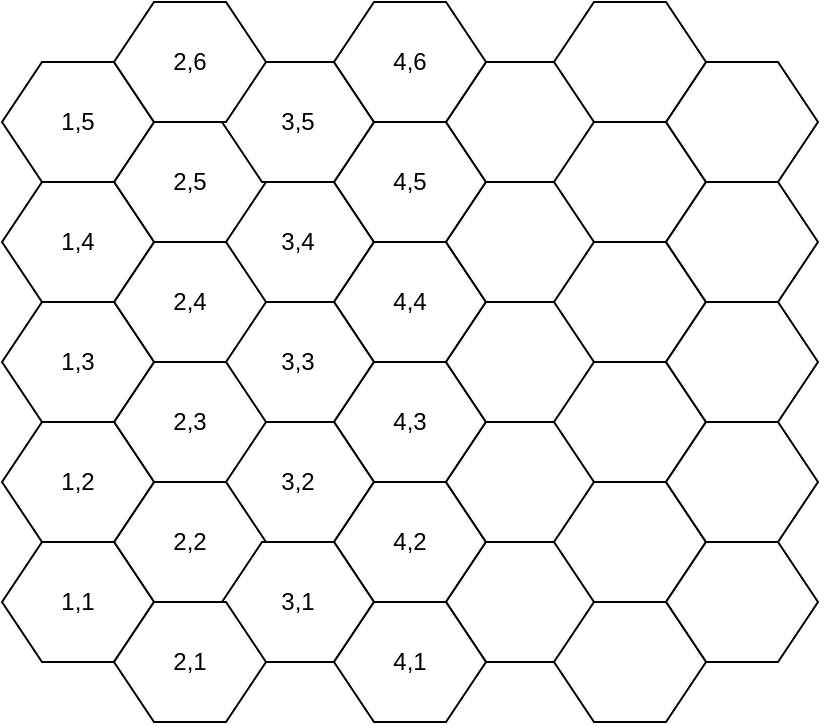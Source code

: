 <mxfile version="24.9.2">
  <diagram name="Страница — 1" id="aLZnV-1wBuhxFmU_OS-z">
    <mxGraphModel dx="996" dy="577" grid="1" gridSize="10" guides="1" tooltips="1" connect="1" arrows="1" fold="1" page="1" pageScale="1" pageWidth="827" pageHeight="1169" math="0" shadow="0">
      <root>
        <mxCell id="0" />
        <mxCell id="1" parent="0" />
        <mxCell id="Lp6CLHAVD0xTL2S5EErS-1" value="3,4" style="shape=hexagon;perimeter=hexagonPerimeter2;whiteSpace=wrap;html=1;fixedSize=1;" vertex="1" parent="1">
          <mxGeometry x="324" y="220" width="76" height="60" as="geometry" />
        </mxCell>
        <mxCell id="Lp6CLHAVD0xTL2S5EErS-2" value="4,5" style="shape=hexagon;perimeter=hexagonPerimeter2;whiteSpace=wrap;html=1;fixedSize=1;" vertex="1" parent="1">
          <mxGeometry x="380" y="190" width="76" height="60" as="geometry" />
        </mxCell>
        <mxCell id="Lp6CLHAVD0xTL2S5EErS-3" value="4,4" style="shape=hexagon;perimeter=hexagonPerimeter2;whiteSpace=wrap;html=1;fixedSize=1;" vertex="1" parent="1">
          <mxGeometry x="380" y="250" width="76" height="60" as="geometry" />
        </mxCell>
        <mxCell id="Lp6CLHAVD0xTL2S5EErS-4" value="3,3" style="shape=hexagon;perimeter=hexagonPerimeter2;whiteSpace=wrap;html=1;fixedSize=1;" vertex="1" parent="1">
          <mxGeometry x="324" y="280" width="76" height="60" as="geometry" />
        </mxCell>
        <mxCell id="Lp6CLHAVD0xTL2S5EErS-5" value="4,3" style="shape=hexagon;perimeter=hexagonPerimeter2;whiteSpace=wrap;html=1;fixedSize=1;" vertex="1" parent="1">
          <mxGeometry x="380" y="310" width="76" height="60" as="geometry" />
        </mxCell>
        <mxCell id="Lp6CLHAVD0xTL2S5EErS-6" value="3,2" style="shape=hexagon;perimeter=hexagonPerimeter2;whiteSpace=wrap;html=1;fixedSize=1;" vertex="1" parent="1">
          <mxGeometry x="324" y="340" width="76" height="60" as="geometry" />
        </mxCell>
        <mxCell id="Lp6CLHAVD0xTL2S5EErS-7" value="4,2" style="shape=hexagon;perimeter=hexagonPerimeter2;whiteSpace=wrap;html=1;fixedSize=1;" vertex="1" parent="1">
          <mxGeometry x="380" y="370" width="76" height="60" as="geometry" />
        </mxCell>
        <mxCell id="Lp6CLHAVD0xTL2S5EErS-8" value="2,4" style="shape=hexagon;perimeter=hexagonPerimeter2;whiteSpace=wrap;html=1;fixedSize=1;" vertex="1" parent="1">
          <mxGeometry x="270" y="250" width="76" height="60" as="geometry" />
        </mxCell>
        <mxCell id="Lp6CLHAVD0xTL2S5EErS-9" value="2,5" style="shape=hexagon;perimeter=hexagonPerimeter2;whiteSpace=wrap;html=1;fixedSize=1;" vertex="1" parent="1">
          <mxGeometry x="270" y="190" width="76" height="60" as="geometry" />
        </mxCell>
        <mxCell id="Lp6CLHAVD0xTL2S5EErS-10" value="3,5" style="shape=hexagon;perimeter=hexagonPerimeter2;whiteSpace=wrap;html=1;fixedSize=1;" vertex="1" parent="1">
          <mxGeometry x="324" y="160" width="76" height="60" as="geometry" />
        </mxCell>
        <mxCell id="Lp6CLHAVD0xTL2S5EErS-11" value="2,3" style="shape=hexagon;perimeter=hexagonPerimeter2;whiteSpace=wrap;html=1;fixedSize=1;" vertex="1" parent="1">
          <mxGeometry x="270" y="310" width="76" height="60" as="geometry" />
        </mxCell>
        <mxCell id="Lp6CLHAVD0xTL2S5EErS-12" value="2,2" style="shape=hexagon;perimeter=hexagonPerimeter2;whiteSpace=wrap;html=1;fixedSize=1;" vertex="1" parent="1">
          <mxGeometry x="270" y="370" width="76" height="60" as="geometry" />
        </mxCell>
        <mxCell id="Lp6CLHAVD0xTL2S5EErS-13" value="3,1" style="shape=hexagon;perimeter=hexagonPerimeter2;whiteSpace=wrap;html=1;fixedSize=1;" vertex="1" parent="1">
          <mxGeometry x="324" y="400" width="76" height="60" as="geometry" />
        </mxCell>
        <mxCell id="Lp6CLHAVD0xTL2S5EErS-14" value="1,2" style="shape=hexagon;perimeter=hexagonPerimeter2;whiteSpace=wrap;html=1;fixedSize=1;" vertex="1" parent="1">
          <mxGeometry x="214" y="340" width="76" height="60" as="geometry" />
        </mxCell>
        <mxCell id="Lp6CLHAVD0xTL2S5EErS-15" value="1,3" style="shape=hexagon;perimeter=hexagonPerimeter2;whiteSpace=wrap;html=1;fixedSize=1;" vertex="1" parent="1">
          <mxGeometry x="214" y="280" width="76" height="60" as="geometry" />
        </mxCell>
        <mxCell id="Lp6CLHAVD0xTL2S5EErS-16" value="1,4" style="shape=hexagon;perimeter=hexagonPerimeter2;whiteSpace=wrap;html=1;fixedSize=1;" vertex="1" parent="1">
          <mxGeometry x="214" y="220" width="76" height="60" as="geometry" />
        </mxCell>
        <mxCell id="Lp6CLHAVD0xTL2S5EErS-17" value="" style="shape=hexagon;perimeter=hexagonPerimeter2;whiteSpace=wrap;html=1;fixedSize=1;" vertex="1" parent="1">
          <mxGeometry x="436" y="160" width="76" height="60" as="geometry" />
        </mxCell>
        <mxCell id="Lp6CLHAVD0xTL2S5EErS-18" value="" style="shape=hexagon;perimeter=hexagonPerimeter2;whiteSpace=wrap;html=1;fixedSize=1;" vertex="1" parent="1">
          <mxGeometry x="436" y="220" width="76" height="60" as="geometry" />
        </mxCell>
        <mxCell id="Lp6CLHAVD0xTL2S5EErS-19" value="" style="shape=hexagon;perimeter=hexagonPerimeter2;whiteSpace=wrap;html=1;fixedSize=1;" vertex="1" parent="1">
          <mxGeometry x="436" y="280" width="76" height="60" as="geometry" />
        </mxCell>
        <mxCell id="Lp6CLHAVD0xTL2S5EErS-20" value="" style="shape=hexagon;perimeter=hexagonPerimeter2;whiteSpace=wrap;html=1;fixedSize=1;" vertex="1" parent="1">
          <mxGeometry x="436" y="340" width="76" height="60" as="geometry" />
        </mxCell>
        <mxCell id="Lp6CLHAVD0xTL2S5EErS-21" value="" style="shape=hexagon;perimeter=hexagonPerimeter2;whiteSpace=wrap;html=1;fixedSize=1;" vertex="1" parent="1">
          <mxGeometry x="436" y="400" width="76" height="60" as="geometry" />
        </mxCell>
        <mxCell id="Lp6CLHAVD0xTL2S5EErS-22" value="" style="shape=hexagon;perimeter=hexagonPerimeter2;whiteSpace=wrap;html=1;fixedSize=1;" vertex="1" parent="1">
          <mxGeometry x="490" y="190" width="76" height="60" as="geometry" />
        </mxCell>
        <mxCell id="Lp6CLHAVD0xTL2S5EErS-23" value="" style="shape=hexagon;perimeter=hexagonPerimeter2;whiteSpace=wrap;html=1;fixedSize=1;" vertex="1" parent="1">
          <mxGeometry x="490" y="250" width="76" height="60" as="geometry" />
        </mxCell>
        <mxCell id="Lp6CLHAVD0xTL2S5EErS-24" value="" style="shape=hexagon;perimeter=hexagonPerimeter2;whiteSpace=wrap;html=1;fixedSize=1;" vertex="1" parent="1">
          <mxGeometry x="490" y="310" width="76" height="60" as="geometry" />
        </mxCell>
        <mxCell id="Lp6CLHAVD0xTL2S5EErS-25" value="" style="shape=hexagon;perimeter=hexagonPerimeter2;whiteSpace=wrap;html=1;fixedSize=1;" vertex="1" parent="1">
          <mxGeometry x="490" y="370" width="76" height="60" as="geometry" />
        </mxCell>
        <mxCell id="Lp6CLHAVD0xTL2S5EErS-26" value="" style="shape=hexagon;perimeter=hexagonPerimeter2;whiteSpace=wrap;html=1;fixedSize=1;" vertex="1" parent="1">
          <mxGeometry x="546" y="400" width="76" height="60" as="geometry" />
        </mxCell>
        <mxCell id="Lp6CLHAVD0xTL2S5EErS-27" value="" style="shape=hexagon;perimeter=hexagonPerimeter2;whiteSpace=wrap;html=1;fixedSize=1;" vertex="1" parent="1">
          <mxGeometry x="546" y="340" width="76" height="60" as="geometry" />
        </mxCell>
        <mxCell id="Lp6CLHAVD0xTL2S5EErS-28" value="" style="shape=hexagon;perimeter=hexagonPerimeter2;whiteSpace=wrap;html=1;fixedSize=1;" vertex="1" parent="1">
          <mxGeometry x="546" y="280" width="76" height="60" as="geometry" />
        </mxCell>
        <mxCell id="Lp6CLHAVD0xTL2S5EErS-29" value="" style="shape=hexagon;perimeter=hexagonPerimeter2;whiteSpace=wrap;html=1;fixedSize=1;" vertex="1" parent="1">
          <mxGeometry x="546" y="220" width="76" height="60" as="geometry" />
        </mxCell>
        <mxCell id="Lp6CLHAVD0xTL2S5EErS-30" value="" style="shape=hexagon;perimeter=hexagonPerimeter2;whiteSpace=wrap;html=1;fixedSize=1;" vertex="1" parent="1">
          <mxGeometry x="546" y="160" width="76" height="60" as="geometry" />
        </mxCell>
        <mxCell id="Lp6CLHAVD0xTL2S5EErS-31" value="1,5" style="shape=hexagon;perimeter=hexagonPerimeter2;whiteSpace=wrap;html=1;fixedSize=1;" vertex="1" parent="1">
          <mxGeometry x="214" y="160" width="76" height="60" as="geometry" />
        </mxCell>
        <mxCell id="Lp6CLHAVD0xTL2S5EErS-32" value="1,1" style="shape=hexagon;perimeter=hexagonPerimeter2;whiteSpace=wrap;html=1;fixedSize=1;" vertex="1" parent="1">
          <mxGeometry x="214" y="400" width="76" height="60" as="geometry" />
        </mxCell>
        <mxCell id="Lp6CLHAVD0xTL2S5EErS-33" value="2,6" style="shape=hexagon;perimeter=hexagonPerimeter2;whiteSpace=wrap;html=1;fixedSize=1;" vertex="1" parent="1">
          <mxGeometry x="270" y="130" width="76" height="60" as="geometry" />
        </mxCell>
        <mxCell id="Lp6CLHAVD0xTL2S5EErS-34" value="4,6" style="shape=hexagon;perimeter=hexagonPerimeter2;whiteSpace=wrap;html=1;fixedSize=1;" vertex="1" parent="1">
          <mxGeometry x="380" y="130" width="76" height="60" as="geometry" />
        </mxCell>
        <mxCell id="Lp6CLHAVD0xTL2S5EErS-35" value="" style="shape=hexagon;perimeter=hexagonPerimeter2;whiteSpace=wrap;html=1;fixedSize=1;" vertex="1" parent="1">
          <mxGeometry x="490" y="130" width="76" height="60" as="geometry" />
        </mxCell>
        <mxCell id="Lp6CLHAVD0xTL2S5EErS-36" value="2,1" style="shape=hexagon;perimeter=hexagonPerimeter2;whiteSpace=wrap;html=1;fixedSize=1;" vertex="1" parent="1">
          <mxGeometry x="270" y="430" width="76" height="60" as="geometry" />
        </mxCell>
        <mxCell id="Lp6CLHAVD0xTL2S5EErS-37" value="4,1" style="shape=hexagon;perimeter=hexagonPerimeter2;whiteSpace=wrap;html=1;fixedSize=1;" vertex="1" parent="1">
          <mxGeometry x="380" y="430" width="76" height="60" as="geometry" />
        </mxCell>
        <mxCell id="Lp6CLHAVD0xTL2S5EErS-38" value="" style="shape=hexagon;perimeter=hexagonPerimeter2;whiteSpace=wrap;html=1;fixedSize=1;" vertex="1" parent="1">
          <mxGeometry x="490" y="430" width="76" height="60" as="geometry" />
        </mxCell>
      </root>
    </mxGraphModel>
  </diagram>
</mxfile>
